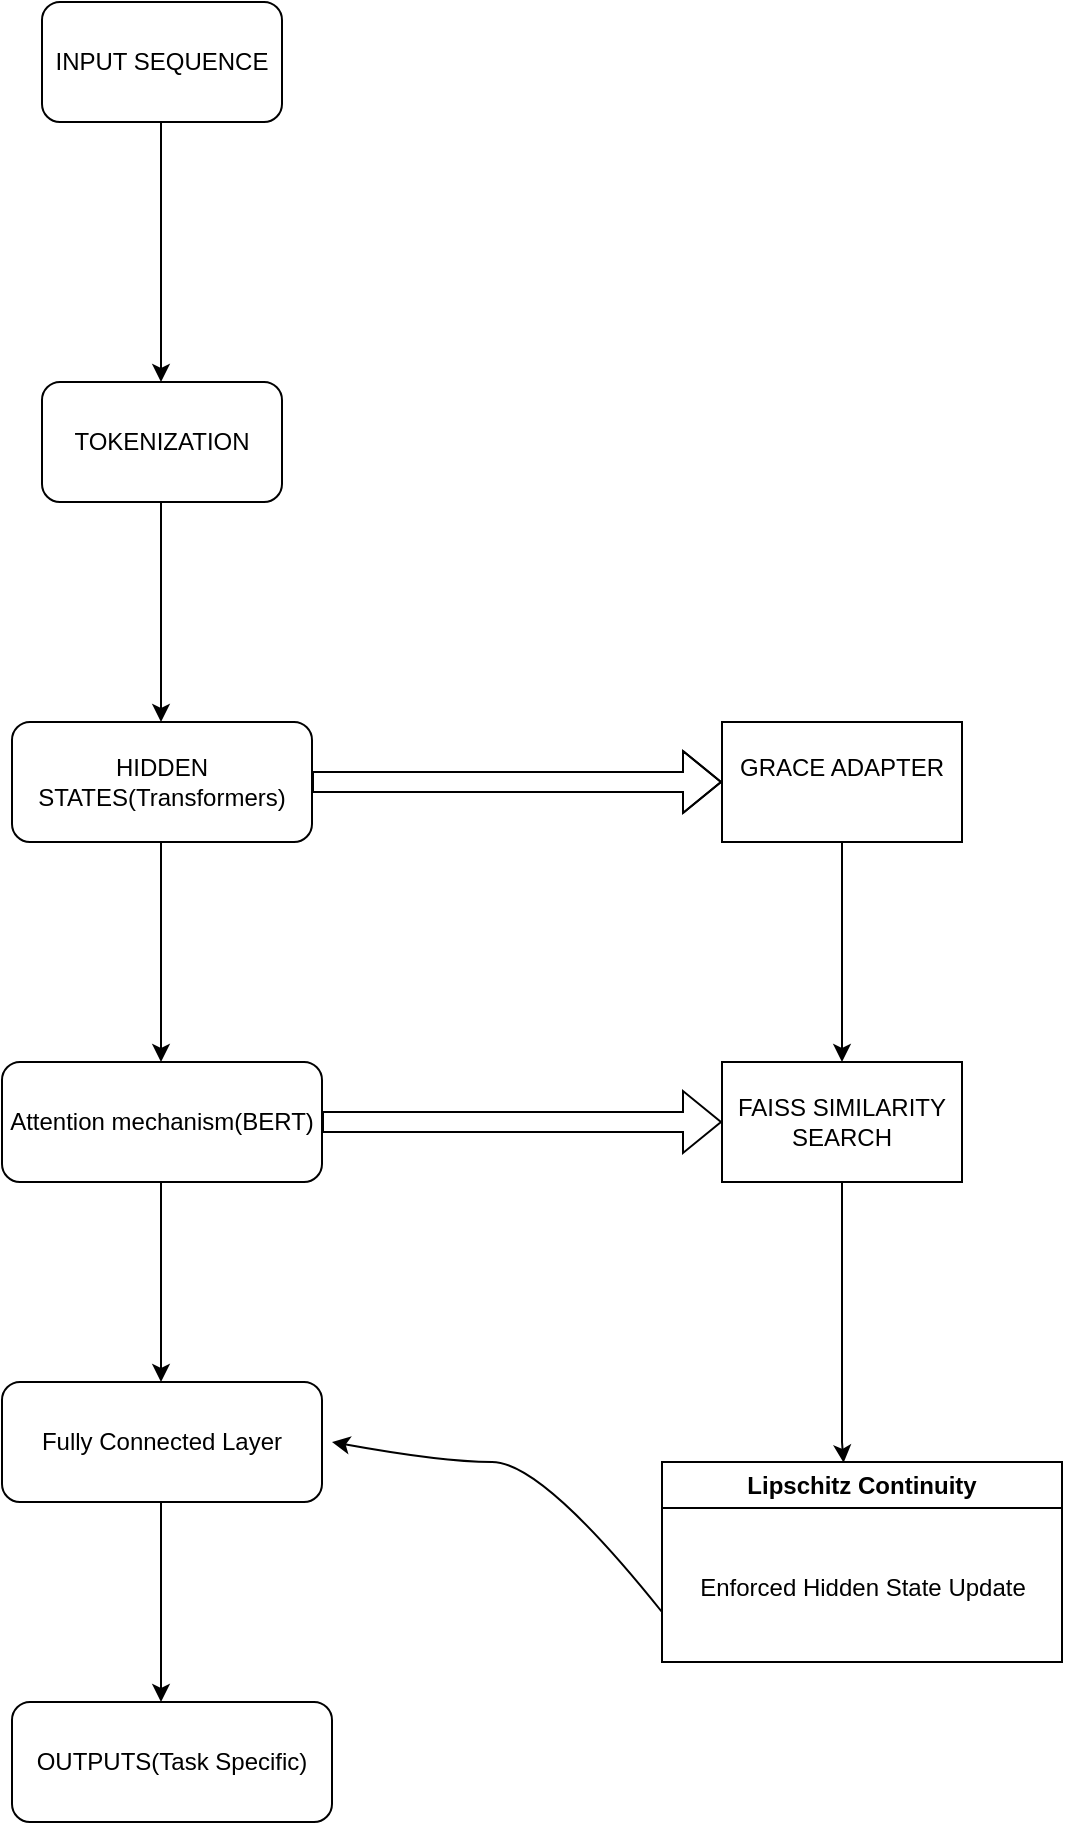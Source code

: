 <mxfile version="24.8.0">
  <diagram name="Page-1" id="fGo7wa4n6UTWB4w0C5It">
    <mxGraphModel dx="1050" dy="522" grid="1" gridSize="10" guides="1" tooltips="1" connect="1" arrows="1" fold="1" page="1" pageScale="1" pageWidth="827" pageHeight="1169" math="0" shadow="0">
      <root>
        <mxCell id="0" />
        <mxCell id="1" parent="0" />
        <mxCell id="DjigDo-ue7mvOKkyc46m-1" value="&lt;div&gt;&lt;br&gt;&lt;/div&gt;INPUT SEQUENCE&lt;div&gt;&lt;br&gt;&lt;/div&gt;" style="rounded=1;whiteSpace=wrap;html=1;" vertex="1" parent="1">
          <mxGeometry x="90" y="50" width="120" height="60" as="geometry" />
        </mxCell>
        <mxCell id="DjigDo-ue7mvOKkyc46m-3" value="" style="endArrow=classic;html=1;rounded=0;" edge="1" parent="1">
          <mxGeometry width="50" height="50" relative="1" as="geometry">
            <mxPoint x="149.5" y="110" as="sourcePoint" />
            <mxPoint x="149.5" y="240" as="targetPoint" />
          </mxGeometry>
        </mxCell>
        <mxCell id="DjigDo-ue7mvOKkyc46m-4" value="TOKENIZATION" style="rounded=1;whiteSpace=wrap;html=1;" vertex="1" parent="1">
          <mxGeometry x="90" y="240" width="120" height="60" as="geometry" />
        </mxCell>
        <mxCell id="DjigDo-ue7mvOKkyc46m-6" value="" style="endArrow=classic;html=1;rounded=0;" edge="1" parent="1">
          <mxGeometry width="50" height="50" relative="1" as="geometry">
            <mxPoint x="149.5" y="300" as="sourcePoint" />
            <mxPoint x="149.5" y="410" as="targetPoint" />
          </mxGeometry>
        </mxCell>
        <mxCell id="DjigDo-ue7mvOKkyc46m-7" value="HIDDEN STATES(Transformers)" style="rounded=1;whiteSpace=wrap;html=1;" vertex="1" parent="1">
          <mxGeometry x="75" y="410" width="150" height="60" as="geometry" />
        </mxCell>
        <mxCell id="DjigDo-ue7mvOKkyc46m-8" value="" style="endArrow=classic;html=1;rounded=0;" edge="1" parent="1">
          <mxGeometry width="50" height="50" relative="1" as="geometry">
            <mxPoint x="149.5" y="470" as="sourcePoint" />
            <mxPoint x="149.5" y="580" as="targetPoint" />
          </mxGeometry>
        </mxCell>
        <mxCell id="DjigDo-ue7mvOKkyc46m-9" value="Attention mechanism(BERT)" style="rounded=1;whiteSpace=wrap;html=1;" vertex="1" parent="1">
          <mxGeometry x="70" y="580" width="160" height="60" as="geometry" />
        </mxCell>
        <mxCell id="DjigDo-ue7mvOKkyc46m-10" value="" style="endArrow=classic;html=1;rounded=0;" edge="1" parent="1">
          <mxGeometry width="50" height="50" relative="1" as="geometry">
            <mxPoint x="149.5" y="640" as="sourcePoint" />
            <mxPoint x="149.5" y="740" as="targetPoint" />
          </mxGeometry>
        </mxCell>
        <mxCell id="DjigDo-ue7mvOKkyc46m-11" value="Fully Connected Layer" style="rounded=1;whiteSpace=wrap;html=1;" vertex="1" parent="1">
          <mxGeometry x="70" y="740" width="160" height="60" as="geometry" />
        </mxCell>
        <mxCell id="DjigDo-ue7mvOKkyc46m-12" value="OUTPUTS(Task Specific)" style="rounded=1;whiteSpace=wrap;html=1;" vertex="1" parent="1">
          <mxGeometry x="75" y="900" width="160" height="60" as="geometry" />
        </mxCell>
        <mxCell id="DjigDo-ue7mvOKkyc46m-13" value="" style="endArrow=classic;html=1;rounded=0;" edge="1" parent="1">
          <mxGeometry width="50" height="50" relative="1" as="geometry">
            <mxPoint x="149.5" y="800" as="sourcePoint" />
            <mxPoint x="149.5" y="900" as="targetPoint" />
          </mxGeometry>
        </mxCell>
        <mxCell id="DjigDo-ue7mvOKkyc46m-18" style="edgeStyle=orthogonalEdgeStyle;rounded=0;orthogonalLoop=1;jettySize=auto;html=1;" edge="1" parent="1" source="DjigDo-ue7mvOKkyc46m-15">
          <mxGeometry relative="1" as="geometry">
            <mxPoint x="490" y="580" as="targetPoint" />
          </mxGeometry>
        </mxCell>
        <mxCell id="DjigDo-ue7mvOKkyc46m-15" value="GRACE ADAPTER&lt;div&gt;&lt;br&gt;&lt;/div&gt;" style="rounded=0;whiteSpace=wrap;html=1;" vertex="1" parent="1">
          <mxGeometry x="430" y="410" width="120" height="60" as="geometry" />
        </mxCell>
        <mxCell id="DjigDo-ue7mvOKkyc46m-20" value="" style="shape=flexArrow;endArrow=classic;html=1;rounded=0;entryX=0;entryY=0.5;entryDx=0;entryDy=0;exitX=1;exitY=0.5;exitDx=0;exitDy=0;" edge="1" parent="1" source="DjigDo-ue7mvOKkyc46m-7" target="DjigDo-ue7mvOKkyc46m-15">
          <mxGeometry width="50" height="50" relative="1" as="geometry">
            <mxPoint x="280" y="460" as="sourcePoint" />
            <mxPoint x="330" y="410" as="targetPoint" />
            <Array as="points">
              <mxPoint x="300" y="440" />
            </Array>
          </mxGeometry>
        </mxCell>
        <mxCell id="DjigDo-ue7mvOKkyc46m-21" value="FAISS SIMILARITY SEARCH" style="rounded=0;whiteSpace=wrap;html=1;" vertex="1" parent="1">
          <mxGeometry x="430" y="580" width="120" height="60" as="geometry" />
        </mxCell>
        <mxCell id="DjigDo-ue7mvOKkyc46m-22" value="" style="shape=flexArrow;endArrow=classic;html=1;rounded=0;entryX=0;entryY=0.5;entryDx=0;entryDy=0;exitX=1;exitY=0.5;exitDx=0;exitDy=0;" edge="1" parent="1" source="DjigDo-ue7mvOKkyc46m-9" target="DjigDo-ue7mvOKkyc46m-21">
          <mxGeometry width="50" height="50" relative="1" as="geometry">
            <mxPoint x="280" y="630" as="sourcePoint" />
            <mxPoint x="330" y="580" as="targetPoint" />
          </mxGeometry>
        </mxCell>
        <mxCell id="DjigDo-ue7mvOKkyc46m-23" value="Lipschitz Continuity" style="swimlane;whiteSpace=wrap;html=1;" vertex="1" parent="1">
          <mxGeometry x="400" y="780" width="200" height="100" as="geometry" />
        </mxCell>
        <mxCell id="DjigDo-ue7mvOKkyc46m-24" value="Enforced Hidden State Update" style="text;html=1;align=center;verticalAlign=middle;resizable=0;points=[];autosize=1;strokeColor=none;fillColor=none;" vertex="1" parent="1">
          <mxGeometry x="405" y="828" width="190" height="30" as="geometry" />
        </mxCell>
        <mxCell id="DjigDo-ue7mvOKkyc46m-26" value="" style="endArrow=classic;html=1;rounded=0;entryX=0.454;entryY=0.004;entryDx=0;entryDy=0;exitX=0.5;exitY=1;exitDx=0;exitDy=0;entryPerimeter=0;" edge="1" parent="1" source="DjigDo-ue7mvOKkyc46m-21" target="DjigDo-ue7mvOKkyc46m-23">
          <mxGeometry width="50" height="50" relative="1" as="geometry">
            <mxPoint x="465" y="710" as="sourcePoint" />
            <mxPoint x="515" y="660" as="targetPoint" />
            <Array as="points">
              <mxPoint x="490" y="770" />
            </Array>
          </mxGeometry>
        </mxCell>
        <mxCell id="DjigDo-ue7mvOKkyc46m-27" value="" style="curved=1;endArrow=classic;html=1;rounded=0;exitX=0;exitY=0.75;exitDx=0;exitDy=0;" edge="1" parent="1" source="DjigDo-ue7mvOKkyc46m-23">
          <mxGeometry width="50" height="50" relative="1" as="geometry">
            <mxPoint x="385" y="860" as="sourcePoint" />
            <mxPoint x="235" y="770" as="targetPoint" />
            <Array as="points">
              <mxPoint x="340" y="780" />
              <mxPoint x="290" y="780" />
            </Array>
          </mxGeometry>
        </mxCell>
      </root>
    </mxGraphModel>
  </diagram>
</mxfile>
